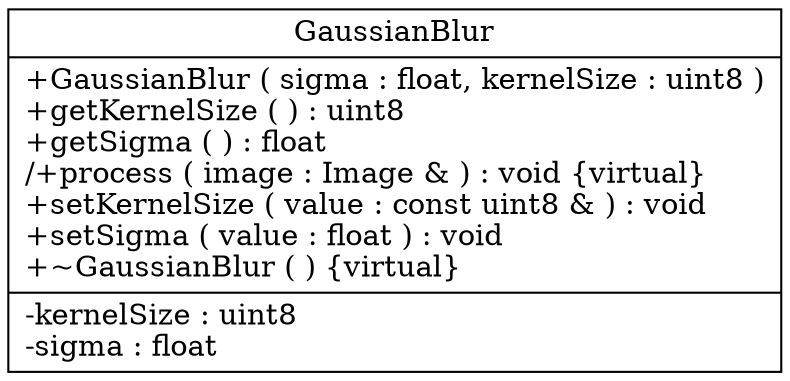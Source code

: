 digraph GaussianBlur
{
graph [ rankdir="RL" ]
"d3/d0b/class_gaussian_blur" [ label="GaussianBlur\n|+GaussianBlur ( sigma : float, kernelSize : uint8 )\l+getKernelSize (  ) : uint8\l+getSigma (  ) : float\l/+process ( image : Image & ) : void \{virtual\}\l+setKernelSize ( value : const uint8 & ) : void\l+setSigma ( value : float ) : void\l+~GaussianBlur (  ) \{virtual\}\l|-kernelSize : uint8\l-sigma : float\l" shape="record" ]
}